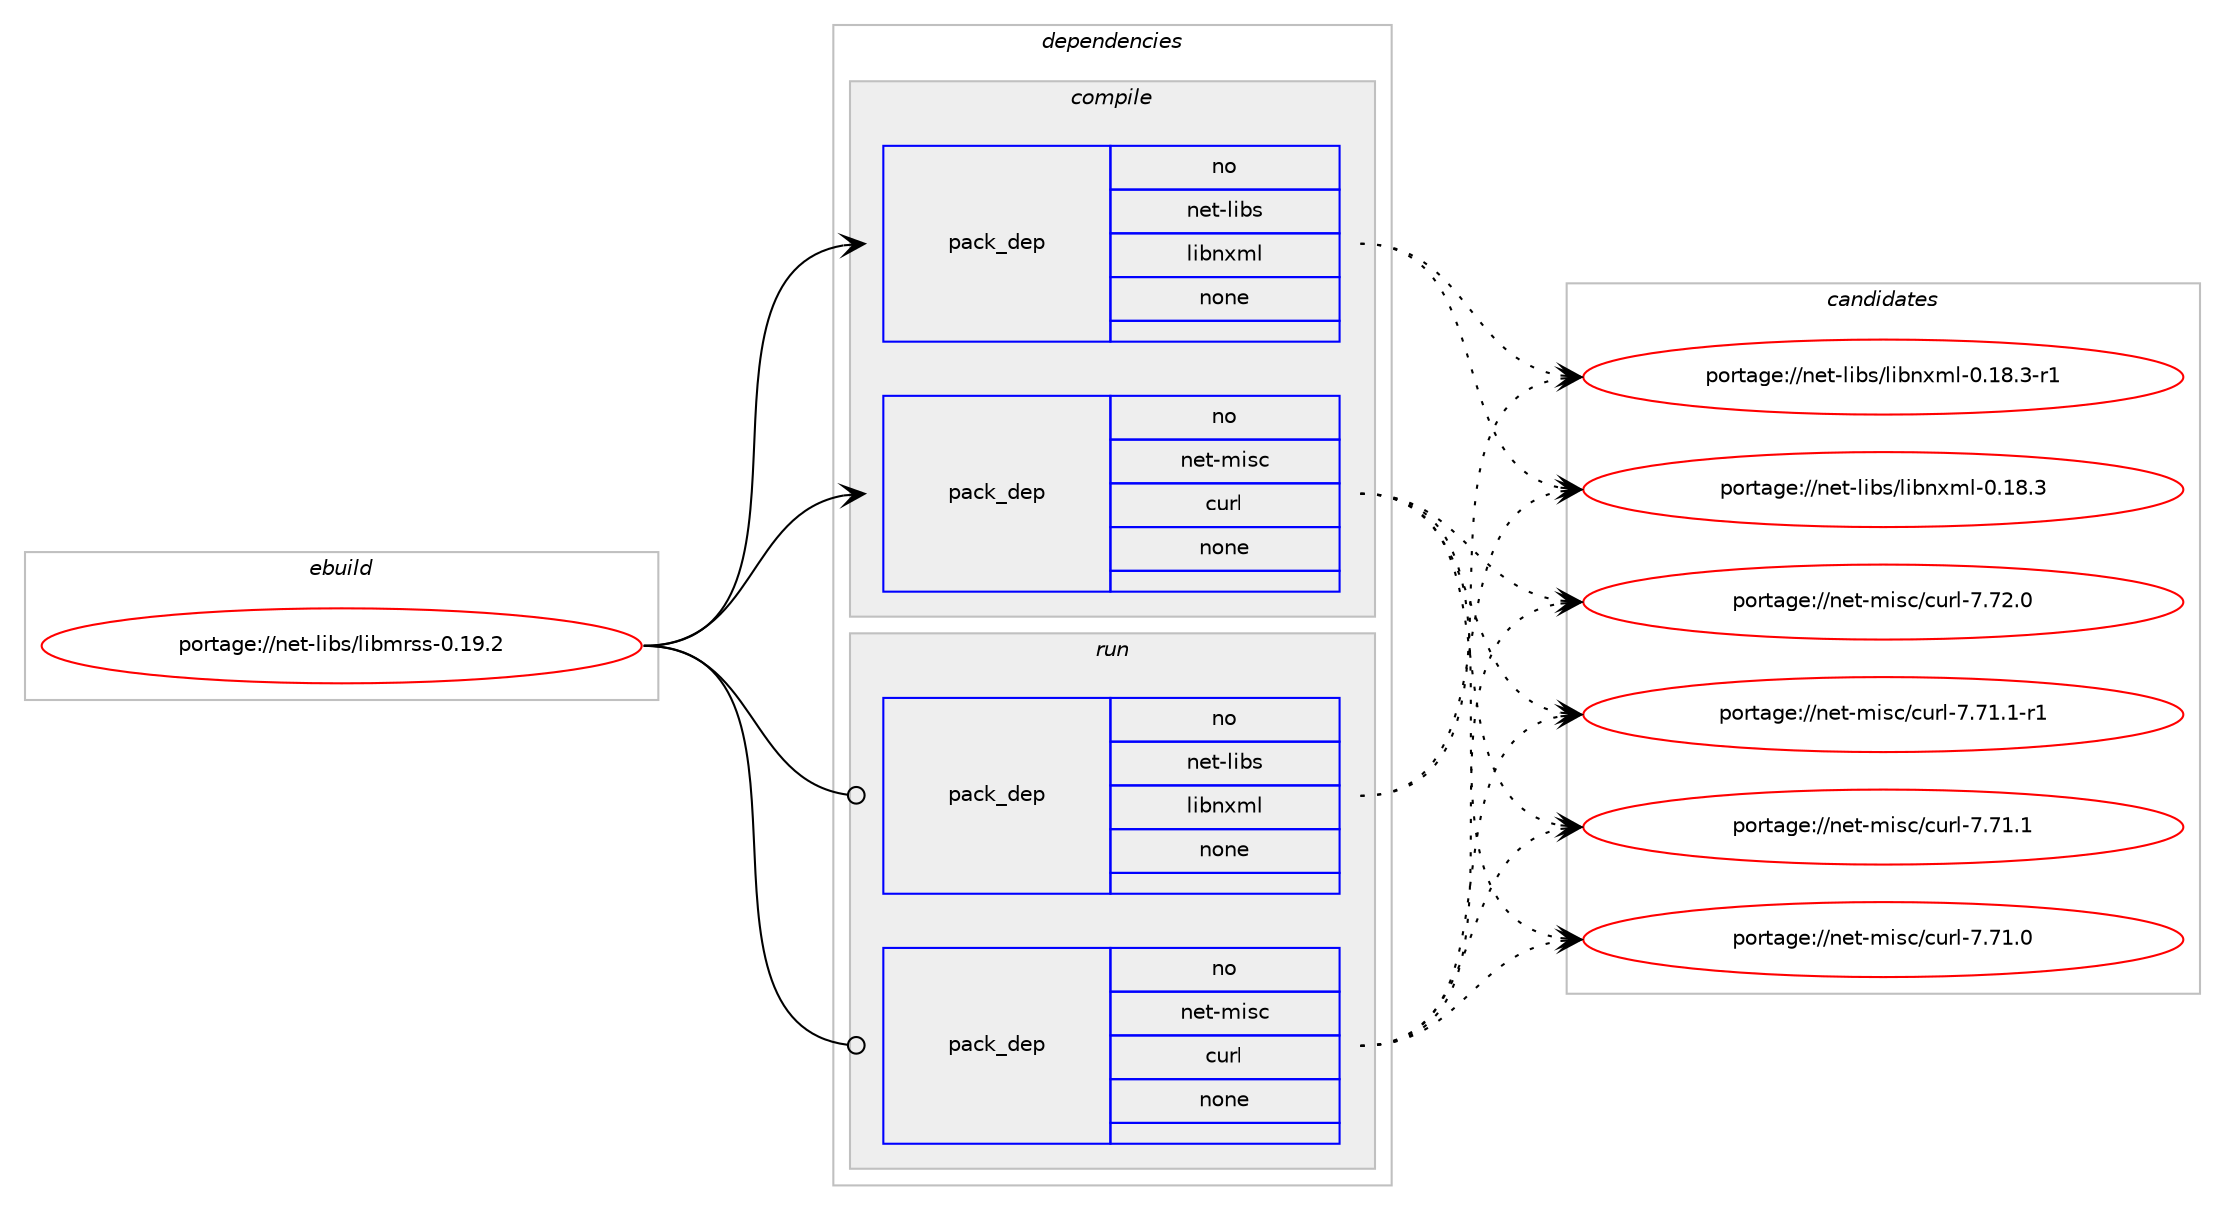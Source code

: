 digraph prolog {

# *************
# Graph options
# *************

newrank=true;
concentrate=true;
compound=true;
graph [rankdir=LR,fontname=Helvetica,fontsize=10,ranksep=1.5];#, ranksep=2.5, nodesep=0.2];
edge  [arrowhead=vee];
node  [fontname=Helvetica,fontsize=10];

# **********
# The ebuild
# **********

subgraph cluster_leftcol {
color=gray;
rank=same;
label=<<i>ebuild</i>>;
id [label="portage://net-libs/libmrss-0.19.2", color=red, width=4, href="../net-libs/libmrss-0.19.2.svg"];
}

# ****************
# The dependencies
# ****************

subgraph cluster_midcol {
color=gray;
label=<<i>dependencies</i>>;
subgraph cluster_compile {
fillcolor="#eeeeee";
style=filled;
label=<<i>compile</i>>;
subgraph pack3574 {
dependency4376 [label=<<TABLE BORDER="0" CELLBORDER="1" CELLSPACING="0" CELLPADDING="4" WIDTH="220"><TR><TD ROWSPAN="6" CELLPADDING="30">pack_dep</TD></TR><TR><TD WIDTH="110">no</TD></TR><TR><TD>net-libs</TD></TR><TR><TD>libnxml</TD></TR><TR><TD>none</TD></TR><TR><TD></TD></TR></TABLE>>, shape=none, color=blue];
}
id:e -> dependency4376:w [weight=20,style="solid",arrowhead="vee"];
subgraph pack3575 {
dependency4377 [label=<<TABLE BORDER="0" CELLBORDER="1" CELLSPACING="0" CELLPADDING="4" WIDTH="220"><TR><TD ROWSPAN="6" CELLPADDING="30">pack_dep</TD></TR><TR><TD WIDTH="110">no</TD></TR><TR><TD>net-misc</TD></TR><TR><TD>curl</TD></TR><TR><TD>none</TD></TR><TR><TD></TD></TR></TABLE>>, shape=none, color=blue];
}
id:e -> dependency4377:w [weight=20,style="solid",arrowhead="vee"];
}
subgraph cluster_compileandrun {
fillcolor="#eeeeee";
style=filled;
label=<<i>compile and run</i>>;
}
subgraph cluster_run {
fillcolor="#eeeeee";
style=filled;
label=<<i>run</i>>;
subgraph pack3576 {
dependency4378 [label=<<TABLE BORDER="0" CELLBORDER="1" CELLSPACING="0" CELLPADDING="4" WIDTH="220"><TR><TD ROWSPAN="6" CELLPADDING="30">pack_dep</TD></TR><TR><TD WIDTH="110">no</TD></TR><TR><TD>net-libs</TD></TR><TR><TD>libnxml</TD></TR><TR><TD>none</TD></TR><TR><TD></TD></TR></TABLE>>, shape=none, color=blue];
}
id:e -> dependency4378:w [weight=20,style="solid",arrowhead="odot"];
subgraph pack3577 {
dependency4379 [label=<<TABLE BORDER="0" CELLBORDER="1" CELLSPACING="0" CELLPADDING="4" WIDTH="220"><TR><TD ROWSPAN="6" CELLPADDING="30">pack_dep</TD></TR><TR><TD WIDTH="110">no</TD></TR><TR><TD>net-misc</TD></TR><TR><TD>curl</TD></TR><TR><TD>none</TD></TR><TR><TD></TD></TR></TABLE>>, shape=none, color=blue];
}
id:e -> dependency4379:w [weight=20,style="solid",arrowhead="odot"];
}
}

# **************
# The candidates
# **************

subgraph cluster_choices {
rank=same;
color=gray;
label=<<i>candidates</i>>;

subgraph choice3574 {
color=black;
nodesep=1;
choice11010111645108105981154710810598110120109108454846495646514511449 [label="portage://net-libs/libnxml-0.18.3-r1", color=red, width=4,href="../net-libs/libnxml-0.18.3-r1.svg"];
choice1101011164510810598115471081059811012010910845484649564651 [label="portage://net-libs/libnxml-0.18.3", color=red, width=4,href="../net-libs/libnxml-0.18.3.svg"];
dependency4376:e -> choice11010111645108105981154710810598110120109108454846495646514511449:w [style=dotted,weight="100"];
dependency4376:e -> choice1101011164510810598115471081059811012010910845484649564651:w [style=dotted,weight="100"];
}
subgraph choice3575 {
color=black;
nodesep=1;
choice1101011164510910511599479911711410845554655504648 [label="portage://net-misc/curl-7.72.0", color=red, width=4,href="../net-misc/curl-7.72.0.svg"];
choice11010111645109105115994799117114108455546554946494511449 [label="portage://net-misc/curl-7.71.1-r1", color=red, width=4,href="../net-misc/curl-7.71.1-r1.svg"];
choice1101011164510910511599479911711410845554655494649 [label="portage://net-misc/curl-7.71.1", color=red, width=4,href="../net-misc/curl-7.71.1.svg"];
choice1101011164510910511599479911711410845554655494648 [label="portage://net-misc/curl-7.71.0", color=red, width=4,href="../net-misc/curl-7.71.0.svg"];
dependency4377:e -> choice1101011164510910511599479911711410845554655504648:w [style=dotted,weight="100"];
dependency4377:e -> choice11010111645109105115994799117114108455546554946494511449:w [style=dotted,weight="100"];
dependency4377:e -> choice1101011164510910511599479911711410845554655494649:w [style=dotted,weight="100"];
dependency4377:e -> choice1101011164510910511599479911711410845554655494648:w [style=dotted,weight="100"];
}
subgraph choice3576 {
color=black;
nodesep=1;
choice11010111645108105981154710810598110120109108454846495646514511449 [label="portage://net-libs/libnxml-0.18.3-r1", color=red, width=4,href="../net-libs/libnxml-0.18.3-r1.svg"];
choice1101011164510810598115471081059811012010910845484649564651 [label="portage://net-libs/libnxml-0.18.3", color=red, width=4,href="../net-libs/libnxml-0.18.3.svg"];
dependency4378:e -> choice11010111645108105981154710810598110120109108454846495646514511449:w [style=dotted,weight="100"];
dependency4378:e -> choice1101011164510810598115471081059811012010910845484649564651:w [style=dotted,weight="100"];
}
subgraph choice3577 {
color=black;
nodesep=1;
choice1101011164510910511599479911711410845554655504648 [label="portage://net-misc/curl-7.72.0", color=red, width=4,href="../net-misc/curl-7.72.0.svg"];
choice11010111645109105115994799117114108455546554946494511449 [label="portage://net-misc/curl-7.71.1-r1", color=red, width=4,href="../net-misc/curl-7.71.1-r1.svg"];
choice1101011164510910511599479911711410845554655494649 [label="portage://net-misc/curl-7.71.1", color=red, width=4,href="../net-misc/curl-7.71.1.svg"];
choice1101011164510910511599479911711410845554655494648 [label="portage://net-misc/curl-7.71.0", color=red, width=4,href="../net-misc/curl-7.71.0.svg"];
dependency4379:e -> choice1101011164510910511599479911711410845554655504648:w [style=dotted,weight="100"];
dependency4379:e -> choice11010111645109105115994799117114108455546554946494511449:w [style=dotted,weight="100"];
dependency4379:e -> choice1101011164510910511599479911711410845554655494649:w [style=dotted,weight="100"];
dependency4379:e -> choice1101011164510910511599479911711410845554655494648:w [style=dotted,weight="100"];
}
}

}
